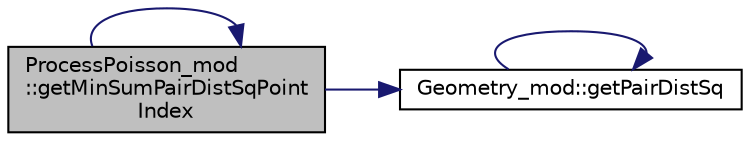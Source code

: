 digraph "ProcessPoisson_mod::getMinSumPairDistSqPointIndex"
{
 // LATEX_PDF_SIZE
  edge [fontname="Helvetica",fontsize="10",labelfontname="Helvetica",labelfontsize="10"];
  node [fontname="Helvetica",fontsize="10",shape=record];
  rankdir="LR";
  Node1 [label="ProcessPoisson_mod\l::getMinSumPairDistSqPoint\lIndex",height=0.2,width=0.4,color="black", fillcolor="grey75", style="filled", fontcolor="black",tooltip="Return the index ip of the point (among the input set of np nd-dimensional Points) that has the small..."];
  Node1 -> Node1 [color="midnightblue",fontsize="10",style="solid",fontname="Helvetica"];
  Node1 -> Node2 [color="midnightblue",fontsize="10",style="solid",fontname="Helvetica"];
  Node2 [label="Geometry_mod::getPairDistSq",height=0.2,width=0.4,color="black", fillcolor="white", style="filled",URL="$namespaceGeometry__mod.html#aa32b702aade8d0b32d1cdaea67c5ea83",tooltip="Return the matrix of the pairwise distances-squared of the input set of points from each other."];
  Node2 -> Node2 [color="midnightblue",fontsize="10",style="solid",fontname="Helvetica"];
}
